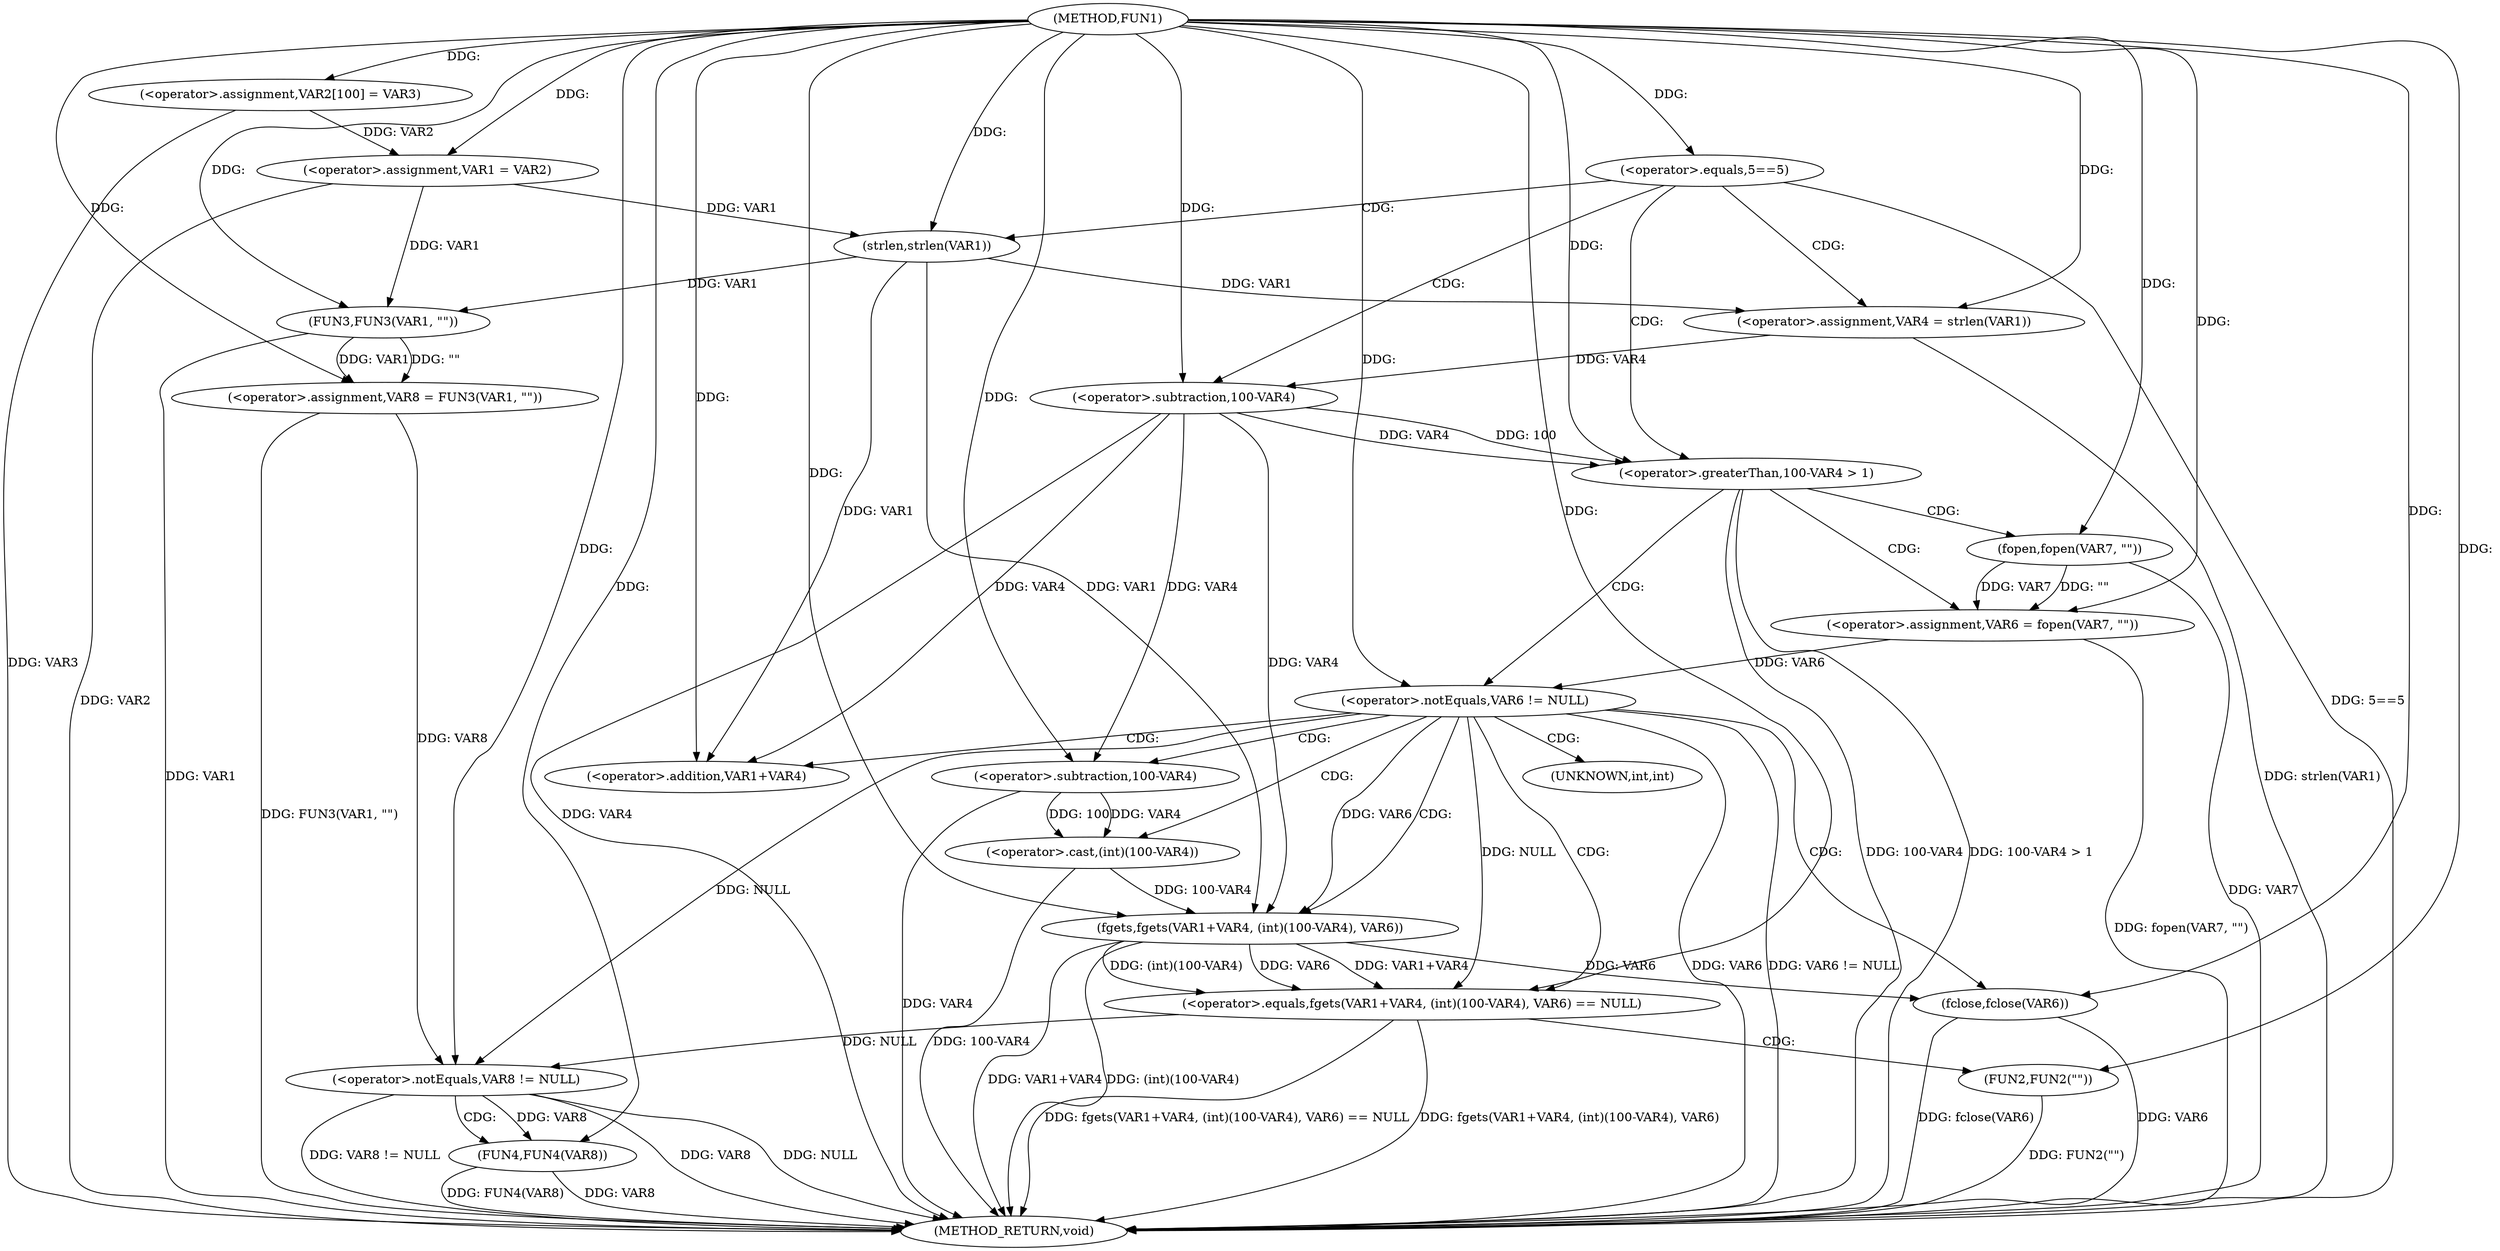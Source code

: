 digraph FUN1 {  
"1000100" [label = "(METHOD,FUN1)" ]
"1000171" [label = "(METHOD_RETURN,void)" ]
"1000104" [label = "(<operator>.assignment,VAR2[100] = VAR3)" ]
"1000107" [label = "(<operator>.assignment,VAR1 = VAR2)" ]
"1000111" [label = "(<operator>.equals,5==5)" ]
"1000117" [label = "(<operator>.assignment,VAR4 = strlen(VAR1))" ]
"1000119" [label = "(strlen,strlen(VAR1))" ]
"1000123" [label = "(<operator>.greaterThan,100-VAR4 > 1)" ]
"1000124" [label = "(<operator>.subtraction,100-VAR4)" ]
"1000129" [label = "(<operator>.assignment,VAR6 = fopen(VAR7, \"\"))" ]
"1000131" [label = "(fopen,fopen(VAR7, \"\"))" ]
"1000135" [label = "(<operator>.notEquals,VAR6 != NULL)" ]
"1000140" [label = "(<operator>.equals,fgets(VAR1+VAR4, (int)(100-VAR4), VAR6) == NULL)" ]
"1000141" [label = "(fgets,fgets(VAR1+VAR4, (int)(100-VAR4), VAR6))" ]
"1000142" [label = "(<operator>.addition,VAR1+VAR4)" ]
"1000145" [label = "(<operator>.cast,(int)(100-VAR4))" ]
"1000147" [label = "(<operator>.subtraction,100-VAR4)" ]
"1000153" [label = "(FUN2,FUN2(\"\"))" ]
"1000155" [label = "(fclose,fclose(VAR6))" ]
"1000159" [label = "(<operator>.assignment,VAR8 = FUN3(VAR1, \"\"))" ]
"1000161" [label = "(FUN3,FUN3(VAR1, \"\"))" ]
"1000165" [label = "(<operator>.notEquals,VAR8 != NULL)" ]
"1000169" [label = "(FUN4,FUN4(VAR8))" ]
"1000146" [label = "(UNKNOWN,int,int)" ]
  "1000124" -> "1000171"  [ label = "DDG: VAR4"] 
  "1000141" -> "1000171"  [ label = "DDG: VAR1+VAR4"] 
  "1000169" -> "1000171"  [ label = "DDG: FUN4(VAR8)"] 
  "1000147" -> "1000171"  [ label = "DDG: VAR4"] 
  "1000153" -> "1000171"  [ label = "DDG: FUN2(\"\")"] 
  "1000135" -> "1000171"  [ label = "DDG: VAR6 != NULL"] 
  "1000169" -> "1000171"  [ label = "DDG: VAR8"] 
  "1000155" -> "1000171"  [ label = "DDG: VAR6"] 
  "1000117" -> "1000171"  [ label = "DDG: strlen(VAR1)"] 
  "1000161" -> "1000171"  [ label = "DDG: VAR1"] 
  "1000123" -> "1000171"  [ label = "DDG: 100-VAR4 > 1"] 
  "1000131" -> "1000171"  [ label = "DDG: VAR7"] 
  "1000140" -> "1000171"  [ label = "DDG: fgets(VAR1+VAR4, (int)(100-VAR4), VAR6)"] 
  "1000165" -> "1000171"  [ label = "DDG: VAR8"] 
  "1000140" -> "1000171"  [ label = "DDG: fgets(VAR1+VAR4, (int)(100-VAR4), VAR6) == NULL"] 
  "1000155" -> "1000171"  [ label = "DDG: fclose(VAR6)"] 
  "1000165" -> "1000171"  [ label = "DDG: NULL"] 
  "1000135" -> "1000171"  [ label = "DDG: VAR6"] 
  "1000141" -> "1000171"  [ label = "DDG: (int)(100-VAR4)"] 
  "1000145" -> "1000171"  [ label = "DDG: 100-VAR4"] 
  "1000111" -> "1000171"  [ label = "DDG: 5==5"] 
  "1000159" -> "1000171"  [ label = "DDG: FUN3(VAR1, \"\")"] 
  "1000104" -> "1000171"  [ label = "DDG: VAR3"] 
  "1000107" -> "1000171"  [ label = "DDG: VAR2"] 
  "1000129" -> "1000171"  [ label = "DDG: fopen(VAR7, \"\")"] 
  "1000123" -> "1000171"  [ label = "DDG: 100-VAR4"] 
  "1000165" -> "1000171"  [ label = "DDG: VAR8 != NULL"] 
  "1000100" -> "1000104"  [ label = "DDG: "] 
  "1000104" -> "1000107"  [ label = "DDG: VAR2"] 
  "1000100" -> "1000107"  [ label = "DDG: "] 
  "1000100" -> "1000111"  [ label = "DDG: "] 
  "1000119" -> "1000117"  [ label = "DDG: VAR1"] 
  "1000100" -> "1000117"  [ label = "DDG: "] 
  "1000107" -> "1000119"  [ label = "DDG: VAR1"] 
  "1000100" -> "1000119"  [ label = "DDG: "] 
  "1000124" -> "1000123"  [ label = "DDG: 100"] 
  "1000124" -> "1000123"  [ label = "DDG: VAR4"] 
  "1000100" -> "1000124"  [ label = "DDG: "] 
  "1000117" -> "1000124"  [ label = "DDG: VAR4"] 
  "1000100" -> "1000123"  [ label = "DDG: "] 
  "1000131" -> "1000129"  [ label = "DDG: VAR7"] 
  "1000131" -> "1000129"  [ label = "DDG: \"\""] 
  "1000100" -> "1000129"  [ label = "DDG: "] 
  "1000100" -> "1000131"  [ label = "DDG: "] 
  "1000129" -> "1000135"  [ label = "DDG: VAR6"] 
  "1000100" -> "1000135"  [ label = "DDG: "] 
  "1000141" -> "1000140"  [ label = "DDG: VAR1+VAR4"] 
  "1000141" -> "1000140"  [ label = "DDG: (int)(100-VAR4)"] 
  "1000141" -> "1000140"  [ label = "DDG: VAR6"] 
  "1000119" -> "1000141"  [ label = "DDG: VAR1"] 
  "1000100" -> "1000141"  [ label = "DDG: "] 
  "1000124" -> "1000141"  [ label = "DDG: VAR4"] 
  "1000119" -> "1000142"  [ label = "DDG: VAR1"] 
  "1000100" -> "1000142"  [ label = "DDG: "] 
  "1000124" -> "1000142"  [ label = "DDG: VAR4"] 
  "1000145" -> "1000141"  [ label = "DDG: 100-VAR4"] 
  "1000147" -> "1000145"  [ label = "DDG: 100"] 
  "1000147" -> "1000145"  [ label = "DDG: VAR4"] 
  "1000100" -> "1000147"  [ label = "DDG: "] 
  "1000124" -> "1000147"  [ label = "DDG: VAR4"] 
  "1000135" -> "1000141"  [ label = "DDG: VAR6"] 
  "1000135" -> "1000140"  [ label = "DDG: NULL"] 
  "1000100" -> "1000140"  [ label = "DDG: "] 
  "1000100" -> "1000153"  [ label = "DDG: "] 
  "1000141" -> "1000155"  [ label = "DDG: VAR6"] 
  "1000100" -> "1000155"  [ label = "DDG: "] 
  "1000161" -> "1000159"  [ label = "DDG: VAR1"] 
  "1000161" -> "1000159"  [ label = "DDG: \"\""] 
  "1000100" -> "1000159"  [ label = "DDG: "] 
  "1000107" -> "1000161"  [ label = "DDG: VAR1"] 
  "1000119" -> "1000161"  [ label = "DDG: VAR1"] 
  "1000100" -> "1000161"  [ label = "DDG: "] 
  "1000159" -> "1000165"  [ label = "DDG: VAR8"] 
  "1000100" -> "1000165"  [ label = "DDG: "] 
  "1000140" -> "1000165"  [ label = "DDG: NULL"] 
  "1000135" -> "1000165"  [ label = "DDG: NULL"] 
  "1000165" -> "1000169"  [ label = "DDG: VAR8"] 
  "1000100" -> "1000169"  [ label = "DDG: "] 
  "1000111" -> "1000117"  [ label = "CDG: "] 
  "1000111" -> "1000123"  [ label = "CDG: "] 
  "1000111" -> "1000124"  [ label = "CDG: "] 
  "1000111" -> "1000119"  [ label = "CDG: "] 
  "1000123" -> "1000131"  [ label = "CDG: "] 
  "1000123" -> "1000129"  [ label = "CDG: "] 
  "1000123" -> "1000135"  [ label = "CDG: "] 
  "1000135" -> "1000142"  [ label = "CDG: "] 
  "1000135" -> "1000155"  [ label = "CDG: "] 
  "1000135" -> "1000141"  [ label = "CDG: "] 
  "1000135" -> "1000147"  [ label = "CDG: "] 
  "1000135" -> "1000145"  [ label = "CDG: "] 
  "1000135" -> "1000146"  [ label = "CDG: "] 
  "1000135" -> "1000140"  [ label = "CDG: "] 
  "1000140" -> "1000153"  [ label = "CDG: "] 
  "1000165" -> "1000169"  [ label = "CDG: "] 
}
